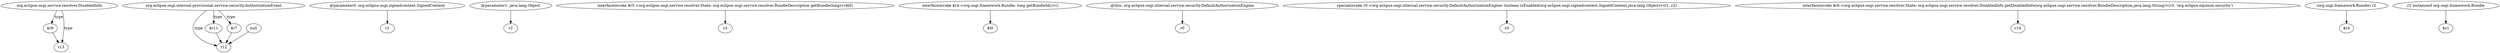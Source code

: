digraph g {
0[label="$r9"]
1[label="r13"]
0->1[label=""]
2[label="org.eclipse.osgi.internal.provisional.service.security.AuthorizationEvent"]
3[label="r12"]
2->3[label="type"]
4[label="@parameter0: org.eclipse.osgi.signedcontent.SignedContent"]
5[label="r1"]
4->5[label=""]
6[label="@parameter1: java.lang.Object"]
7[label="r2"]
6->7[label=""]
8[label="interfaceinvoke $r5.<org.eclipse.osgi.service.resolver.State: org.eclipse.osgi.service.resolver.BundleDescription getBundle(long)>($l0)"]
9[label="r3"]
8->9[label=""]
10[label="org.eclipse.osgi.service.resolver.DisabledInfo"]
10->1[label="type"]
11[label="$r11"]
2->11[label="type"]
12[label="$r7"]
12->3[label=""]
13[label="null"]
13->3[label=""]
14[label="interfaceinvoke $r4.<org.osgi.framework.Bundle: long getBundleId()>()"]
15[label="$l0"]
14->15[label=""]
16[label="@this: org.eclipse.osgi.internal.service.security.DefaultAuthorizationEngine"]
17[label="r0"]
16->17[label=""]
18[label="specialinvoke r0.<org.eclipse.osgi.internal.service.security.DefaultAuthorizationEngine: boolean isEnabled(org.eclipse.osgi.signedcontent.SignedContent,java.lang.Object)>(r1, r2)"]
19[label="z0"]
18->19[label=""]
20[label="interfaceinvoke $r6.<org.eclipse.osgi.service.resolver.State: org.eclipse.osgi.service.resolver.DisabledInfo getDisabledInfo(org.eclipse.osgi.service.resolver.BundleDescription,java.lang.String)>(r3, 'org.eclipse.equinox.security')"]
21[label="r14"]
20->21[label=""]
22[label="(org.osgi.framework.Bundle) r2"]
23[label="$r4"]
22->23[label=""]
24[label="r2 instanceof org.osgi.framework.Bundle"]
25[label="$z1"]
24->25[label=""]
11->3[label=""]
2->12[label="type"]
10->0[label="type"]
}